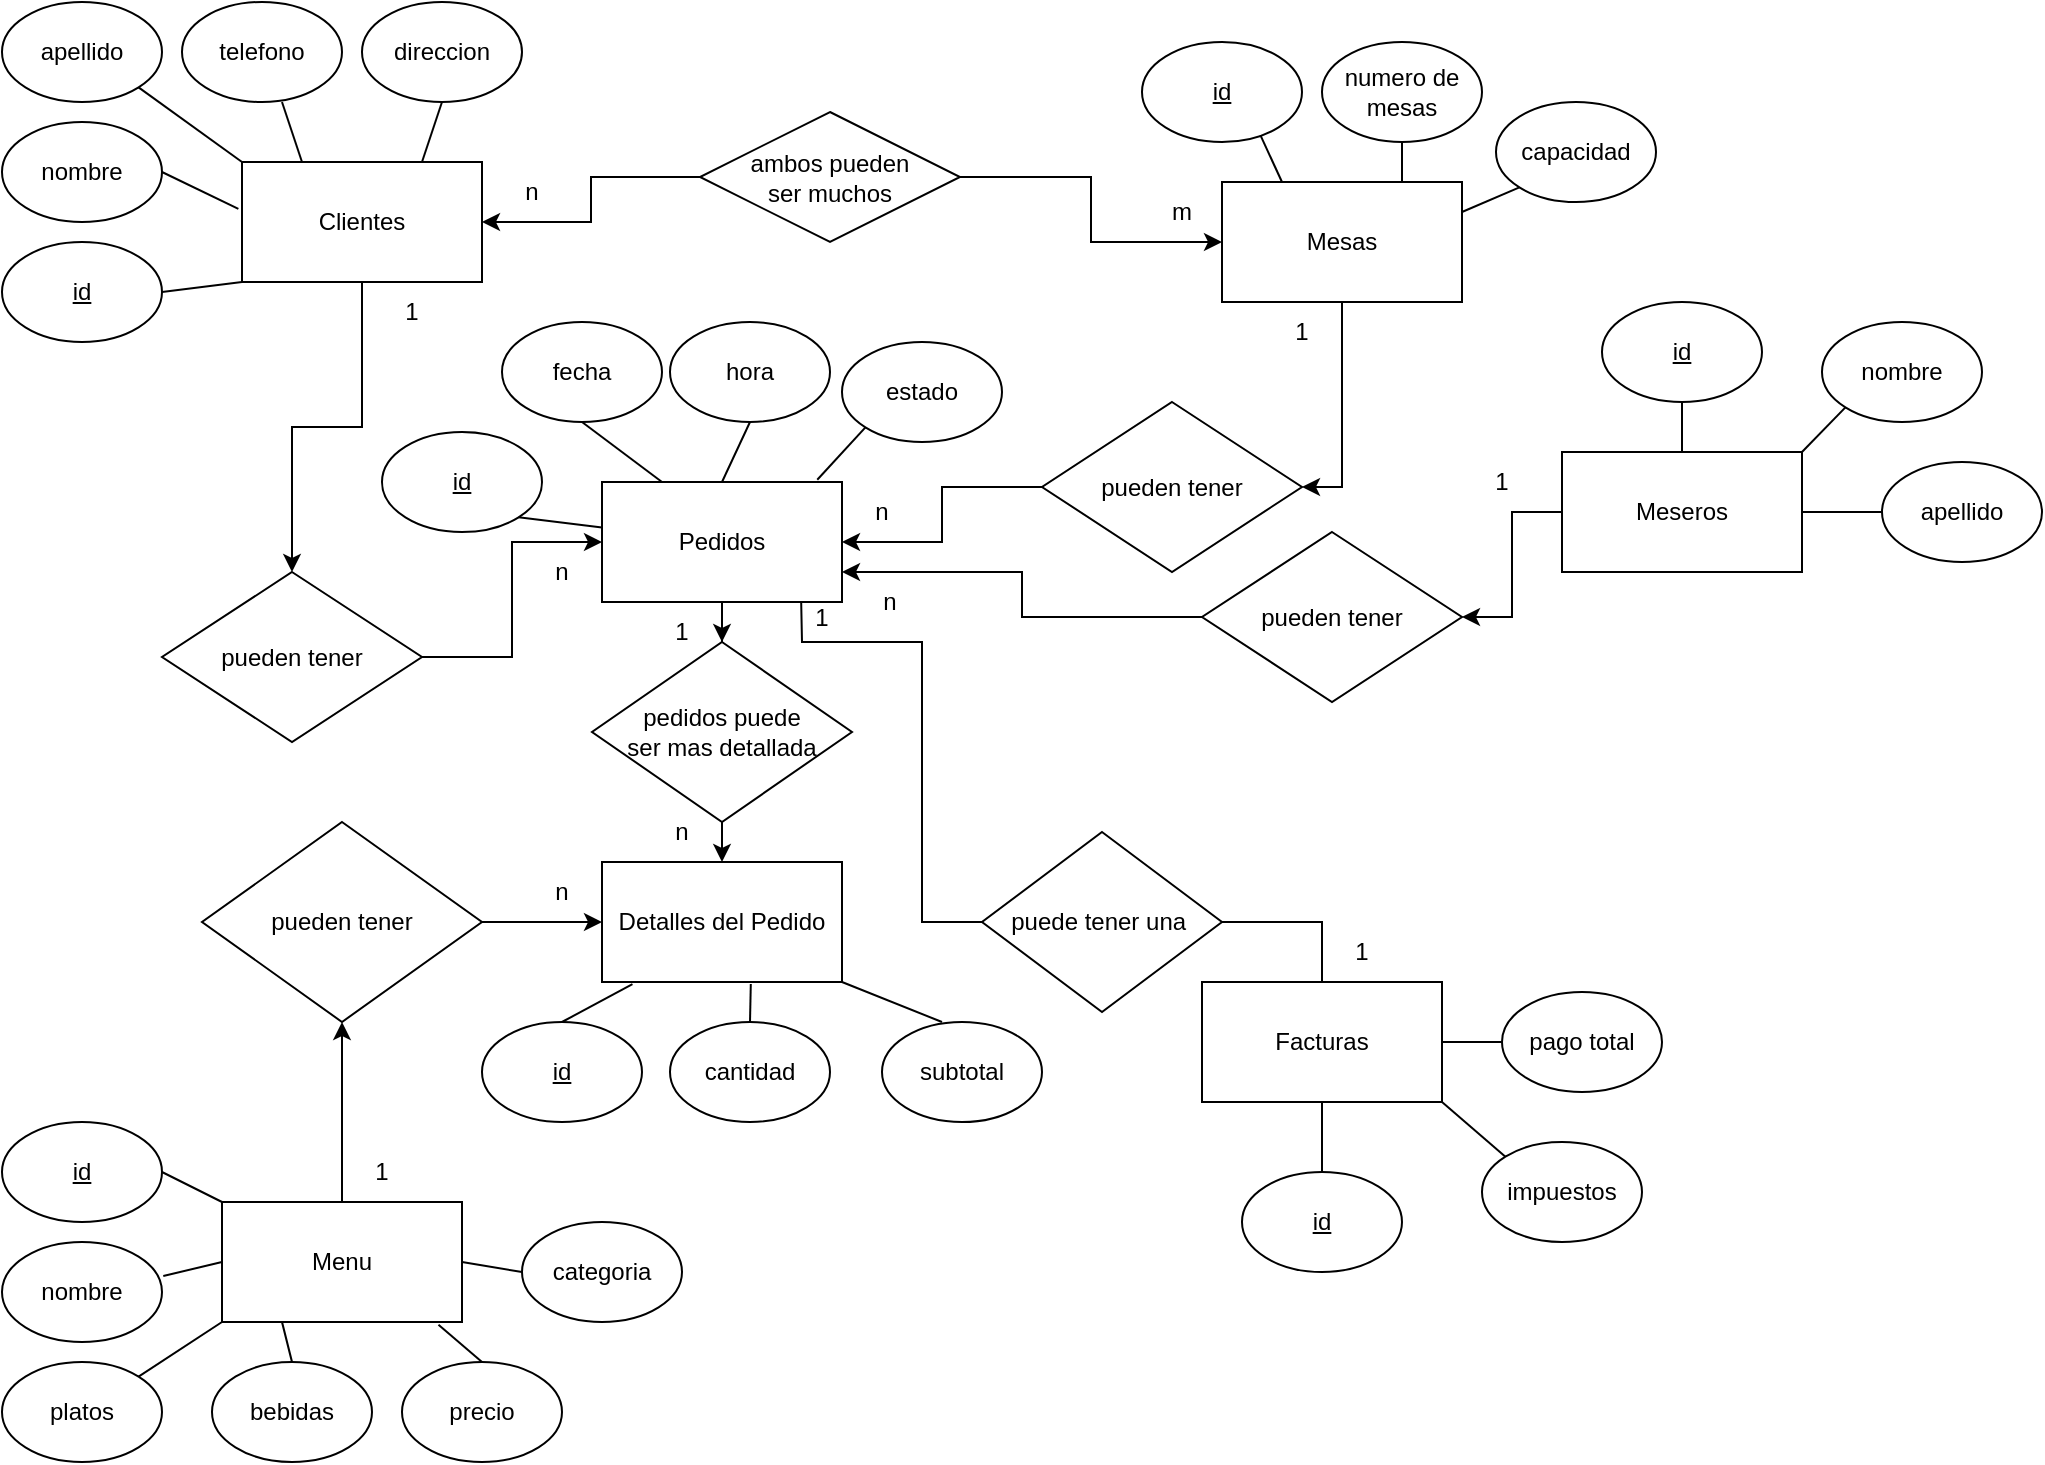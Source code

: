 <mxfile version="26.0.14">
  <diagram name="Página-1" id="WAFiXAsMAz0UJ1M0hnzs">
    <mxGraphModel dx="1050" dy="569" grid="1" gridSize="10" guides="1" tooltips="1" connect="1" arrows="1" fold="1" page="1" pageScale="1" pageWidth="827" pageHeight="1169" math="0" shadow="0">
      <root>
        <mxCell id="0" />
        <mxCell id="1" parent="0" />
        <mxCell id="Kp8BGL8UJKe5xmwrFvUl-74" style="edgeStyle=orthogonalEdgeStyle;rounded=0;orthogonalLoop=1;jettySize=auto;html=1;entryX=0.5;entryY=0;entryDx=0;entryDy=0;" parent="1" source="Kp8BGL8UJKe5xmwrFvUl-1" target="Kp8BGL8UJKe5xmwrFvUl-71" edge="1">
          <mxGeometry relative="1" as="geometry" />
        </mxCell>
        <mxCell id="Kp8BGL8UJKe5xmwrFvUl-1" value="Clientes" style="rounded=0;whiteSpace=wrap;html=1;" parent="1" vertex="1">
          <mxGeometry x="120" y="80" width="120" height="60" as="geometry" />
        </mxCell>
        <mxCell id="Kp8BGL8UJKe5xmwrFvUl-132" style="edgeStyle=orthogonalEdgeStyle;rounded=0;orthogonalLoop=1;jettySize=auto;html=1;entryX=0.5;entryY=0;entryDx=0;entryDy=0;" parent="1" source="Kp8BGL8UJKe5xmwrFvUl-2" target="Kp8BGL8UJKe5xmwrFvUl-131" edge="1">
          <mxGeometry relative="1" as="geometry" />
        </mxCell>
        <mxCell id="Kp8BGL8UJKe5xmwrFvUl-2" value="Pedidos" style="rounded=0;whiteSpace=wrap;html=1;" parent="1" vertex="1">
          <mxGeometry x="300" y="240" width="120" height="60" as="geometry" />
        </mxCell>
        <mxCell id="Kp8BGL8UJKe5xmwrFvUl-82" style="edgeStyle=orthogonalEdgeStyle;rounded=0;orthogonalLoop=1;jettySize=auto;html=1;entryX=1;entryY=0.5;entryDx=0;entryDy=0;" parent="1" source="Kp8BGL8UJKe5xmwrFvUl-3" target="Kp8BGL8UJKe5xmwrFvUl-80" edge="1">
          <mxGeometry relative="1" as="geometry" />
        </mxCell>
        <mxCell id="Kp8BGL8UJKe5xmwrFvUl-3" value="Mesas" style="rounded=0;whiteSpace=wrap;html=1;" parent="1" vertex="1">
          <mxGeometry x="610" y="90" width="120" height="60" as="geometry" />
        </mxCell>
        <mxCell id="Kp8BGL8UJKe5xmwrFvUl-119" style="edgeStyle=orthogonalEdgeStyle;rounded=0;orthogonalLoop=1;jettySize=auto;html=1;" parent="1" source="Kp8BGL8UJKe5xmwrFvUl-6" target="Kp8BGL8UJKe5xmwrFvUl-118" edge="1">
          <mxGeometry relative="1" as="geometry" />
        </mxCell>
        <mxCell id="Kp8BGL8UJKe5xmwrFvUl-6" value="Meseros" style="rounded=0;whiteSpace=wrap;html=1;" parent="1" vertex="1">
          <mxGeometry x="780" y="225" width="120" height="60" as="geometry" />
        </mxCell>
        <mxCell id="Kp8BGL8UJKe5xmwrFvUl-8" value="apellido" style="ellipse;whiteSpace=wrap;html=1;" parent="1" vertex="1">
          <mxGeometry width="80" height="50" as="geometry" />
        </mxCell>
        <mxCell id="Kp8BGL8UJKe5xmwrFvUl-10" value="telefono" style="ellipse;whiteSpace=wrap;html=1;" parent="1" vertex="1">
          <mxGeometry x="90" width="80" height="50" as="geometry" />
        </mxCell>
        <mxCell id="Kp8BGL8UJKe5xmwrFvUl-11" value="nombre" style="ellipse;whiteSpace=wrap;html=1;" parent="1" vertex="1">
          <mxGeometry y="60" width="80" height="50" as="geometry" />
        </mxCell>
        <mxCell id="Kp8BGL8UJKe5xmwrFvUl-12" value="&lt;u&gt;id&lt;/u&gt;" style="ellipse;whiteSpace=wrap;html=1;" parent="1" vertex="1">
          <mxGeometry y="120" width="80" height="50" as="geometry" />
        </mxCell>
        <mxCell id="Kp8BGL8UJKe5xmwrFvUl-13" value="direccion" style="ellipse;whiteSpace=wrap;html=1;" parent="1" vertex="1">
          <mxGeometry x="180" width="80" height="50" as="geometry" />
        </mxCell>
        <mxCell id="Kp8BGL8UJKe5xmwrFvUl-14" value="" style="endArrow=none;html=1;rounded=0;exitX=-0.015;exitY=0.39;exitDx=0;exitDy=0;exitPerimeter=0;entryX=1;entryY=0.5;entryDx=0;entryDy=0;" parent="1" source="Kp8BGL8UJKe5xmwrFvUl-1" target="Kp8BGL8UJKe5xmwrFvUl-11" edge="1">
          <mxGeometry width="50" height="50" relative="1" as="geometry">
            <mxPoint x="120" y="120" as="sourcePoint" />
            <mxPoint x="170" y="70" as="targetPoint" />
          </mxGeometry>
        </mxCell>
        <mxCell id="Kp8BGL8UJKe5xmwrFvUl-15" value="" style="endArrow=none;html=1;rounded=0;exitX=0;exitY=1;exitDx=0;exitDy=0;entryX=1;entryY=0.5;entryDx=0;entryDy=0;" parent="1" source="Kp8BGL8UJKe5xmwrFvUl-1" target="Kp8BGL8UJKe5xmwrFvUl-12" edge="1">
          <mxGeometry width="50" height="50" relative="1" as="geometry">
            <mxPoint x="130" y="130" as="sourcePoint" />
            <mxPoint x="180" y="80" as="targetPoint" />
          </mxGeometry>
        </mxCell>
        <mxCell id="Kp8BGL8UJKe5xmwrFvUl-16" value="" style="endArrow=none;html=1;rounded=0;exitX=0;exitY=0;exitDx=0;exitDy=0;entryX=1;entryY=1;entryDx=0;entryDy=0;" parent="1" source="Kp8BGL8UJKe5xmwrFvUl-1" target="Kp8BGL8UJKe5xmwrFvUl-8" edge="1">
          <mxGeometry width="50" height="50" relative="1" as="geometry">
            <mxPoint x="140" y="140" as="sourcePoint" />
            <mxPoint x="190" y="90" as="targetPoint" />
          </mxGeometry>
        </mxCell>
        <mxCell id="Kp8BGL8UJKe5xmwrFvUl-17" value="" style="endArrow=none;html=1;rounded=0;exitX=0.25;exitY=0;exitDx=0;exitDy=0;entryX=0.625;entryY=1;entryDx=0;entryDy=0;entryPerimeter=0;" parent="1" source="Kp8BGL8UJKe5xmwrFvUl-1" target="Kp8BGL8UJKe5xmwrFvUl-10" edge="1">
          <mxGeometry width="50" height="50" relative="1" as="geometry">
            <mxPoint x="150" y="150" as="sourcePoint" />
            <mxPoint x="200" y="100" as="targetPoint" />
          </mxGeometry>
        </mxCell>
        <mxCell id="Kp8BGL8UJKe5xmwrFvUl-18" value="" style="endArrow=none;html=1;rounded=0;exitX=0.75;exitY=0;exitDx=0;exitDy=0;entryX=0.5;entryY=1;entryDx=0;entryDy=0;" parent="1" source="Kp8BGL8UJKe5xmwrFvUl-1" target="Kp8BGL8UJKe5xmwrFvUl-13" edge="1">
          <mxGeometry width="50" height="50" relative="1" as="geometry">
            <mxPoint x="160" y="160" as="sourcePoint" />
            <mxPoint x="210" y="110" as="targetPoint" />
          </mxGeometry>
        </mxCell>
        <mxCell id="Kp8BGL8UJKe5xmwrFvUl-31" value="hora" style="ellipse;whiteSpace=wrap;html=1;" parent="1" vertex="1">
          <mxGeometry x="334" y="160" width="80" height="50" as="geometry" />
        </mxCell>
        <mxCell id="Kp8BGL8UJKe5xmwrFvUl-32" value="estado" style="ellipse;whiteSpace=wrap;html=1;" parent="1" vertex="1">
          <mxGeometry x="420" y="170" width="80" height="50" as="geometry" />
        </mxCell>
        <mxCell id="Kp8BGL8UJKe5xmwrFvUl-33" value="fecha" style="ellipse;whiteSpace=wrap;html=1;" parent="1" vertex="1">
          <mxGeometry x="250" y="160" width="80" height="50" as="geometry" />
        </mxCell>
        <mxCell id="Kp8BGL8UJKe5xmwrFvUl-34" value="&lt;u&gt;id&lt;/u&gt;" style="ellipse;whiteSpace=wrap;html=1;" parent="1" vertex="1">
          <mxGeometry x="190" y="215" width="80" height="50" as="geometry" />
        </mxCell>
        <mxCell id="Kp8BGL8UJKe5xmwrFvUl-36" value="&lt;u&gt;id&lt;/u&gt;" style="ellipse;whiteSpace=wrap;html=1;" parent="1" vertex="1">
          <mxGeometry x="570" y="20" width="80" height="50" as="geometry" />
        </mxCell>
        <mxCell id="Kp8BGL8UJKe5xmwrFvUl-38" value="numero de mesas" style="ellipse;whiteSpace=wrap;html=1;" parent="1" vertex="1">
          <mxGeometry x="660" y="20" width="80" height="50" as="geometry" />
        </mxCell>
        <mxCell id="Kp8BGL8UJKe5xmwrFvUl-39" value="capacidad" style="ellipse;whiteSpace=wrap;html=1;" parent="1" vertex="1">
          <mxGeometry x="747" y="50" width="80" height="50" as="geometry" />
        </mxCell>
        <mxCell id="Kp8BGL8UJKe5xmwrFvUl-40" value="" style="endArrow=none;html=1;rounded=0;exitX=0.25;exitY=0;exitDx=0;exitDy=0;entryX=0.74;entryY=0.932;entryDx=0;entryDy=0;entryPerimeter=0;" parent="1" source="Kp8BGL8UJKe5xmwrFvUl-3" target="Kp8BGL8UJKe5xmwrFvUl-36" edge="1">
          <mxGeometry width="50" height="50" relative="1" as="geometry">
            <mxPoint x="530" y="220" as="sourcePoint" />
            <mxPoint x="580" y="170" as="targetPoint" />
          </mxGeometry>
        </mxCell>
        <mxCell id="Kp8BGL8UJKe5xmwrFvUl-41" value="" style="endArrow=none;html=1;rounded=0;exitX=0.75;exitY=0;exitDx=0;exitDy=0;entryX=0.5;entryY=1;entryDx=0;entryDy=0;" parent="1" source="Kp8BGL8UJKe5xmwrFvUl-3" target="Kp8BGL8UJKe5xmwrFvUl-38" edge="1">
          <mxGeometry width="50" height="50" relative="1" as="geometry">
            <mxPoint x="540" y="230" as="sourcePoint" />
            <mxPoint x="590" y="180" as="targetPoint" />
          </mxGeometry>
        </mxCell>
        <mxCell id="Kp8BGL8UJKe5xmwrFvUl-42" value="" style="endArrow=none;html=1;rounded=0;exitX=1;exitY=0.25;exitDx=0;exitDy=0;entryX=0;entryY=1;entryDx=0;entryDy=0;" parent="1" source="Kp8BGL8UJKe5xmwrFvUl-3" target="Kp8BGL8UJKe5xmwrFvUl-39" edge="1">
          <mxGeometry width="50" height="50" relative="1" as="geometry">
            <mxPoint x="550" y="240" as="sourcePoint" />
            <mxPoint x="600" y="190" as="targetPoint" />
          </mxGeometry>
        </mxCell>
        <mxCell id="Kp8BGL8UJKe5xmwrFvUl-43" value="" style="endArrow=none;html=1;rounded=0;exitX=0.5;exitY=0;exitDx=0;exitDy=0;entryX=0.5;entryY=1;entryDx=0;entryDy=0;" parent="1" source="Kp8BGL8UJKe5xmwrFvUl-6" target="Kp8BGL8UJKe5xmwrFvUl-49" edge="1">
          <mxGeometry width="50" height="50" relative="1" as="geometry">
            <mxPoint x="515" y="260" as="sourcePoint" />
            <mxPoint x="565" y="210" as="targetPoint" />
          </mxGeometry>
        </mxCell>
        <mxCell id="Kp8BGL8UJKe5xmwrFvUl-44" value="" style="endArrow=none;html=1;rounded=0;exitX=1;exitY=0;exitDx=0;exitDy=0;entryX=0;entryY=1;entryDx=0;entryDy=0;" parent="1" source="Kp8BGL8UJKe5xmwrFvUl-6" target="Kp8BGL8UJKe5xmwrFvUl-48" edge="1">
          <mxGeometry width="50" height="50" relative="1" as="geometry">
            <mxPoint x="480" y="330" as="sourcePoint" />
            <mxPoint x="530" y="280" as="targetPoint" />
          </mxGeometry>
        </mxCell>
        <mxCell id="Kp8BGL8UJKe5xmwrFvUl-45" value="" style="endArrow=none;html=1;rounded=0;exitX=1;exitY=0.5;exitDx=0;exitDy=0;entryX=0;entryY=0.5;entryDx=0;entryDy=0;" parent="1" source="Kp8BGL8UJKe5xmwrFvUl-6" target="Kp8BGL8UJKe5xmwrFvUl-46" edge="1">
          <mxGeometry width="50" height="50" relative="1" as="geometry">
            <mxPoint x="560" y="380" as="sourcePoint" />
            <mxPoint x="610" y="330" as="targetPoint" />
          </mxGeometry>
        </mxCell>
        <mxCell id="Kp8BGL8UJKe5xmwrFvUl-46" value="apellido" style="ellipse;whiteSpace=wrap;html=1;" parent="1" vertex="1">
          <mxGeometry x="940" y="230" width="80" height="50" as="geometry" />
        </mxCell>
        <mxCell id="Kp8BGL8UJKe5xmwrFvUl-48" value="nombre" style="ellipse;whiteSpace=wrap;html=1;" parent="1" vertex="1">
          <mxGeometry x="910" y="160" width="80" height="50" as="geometry" />
        </mxCell>
        <mxCell id="Kp8BGL8UJKe5xmwrFvUl-49" value="&lt;u&gt;id&lt;/u&gt;" style="ellipse;whiteSpace=wrap;html=1;" parent="1" vertex="1">
          <mxGeometry x="800" y="150" width="80" height="50" as="geometry" />
        </mxCell>
        <mxCell id="Kp8BGL8UJKe5xmwrFvUl-62" value="" style="endArrow=none;html=1;rounded=0;exitX=0;exitY=1;exitDx=0;exitDy=0;entryX=0.897;entryY=-0.019;entryDx=0;entryDy=0;entryPerimeter=0;" parent="1" source="Kp8BGL8UJKe5xmwrFvUl-32" target="Kp8BGL8UJKe5xmwrFvUl-2" edge="1">
          <mxGeometry width="50" height="50" relative="1" as="geometry">
            <mxPoint x="460" y="260" as="sourcePoint" />
            <mxPoint x="390" y="260" as="targetPoint" />
          </mxGeometry>
        </mxCell>
        <mxCell id="Kp8BGL8UJKe5xmwrFvUl-64" value="" style="endArrow=none;html=1;rounded=0;exitX=0.5;exitY=1;exitDx=0;exitDy=0;entryX=0.5;entryY=0;entryDx=0;entryDy=0;" parent="1" source="Kp8BGL8UJKe5xmwrFvUl-31" target="Kp8BGL8UJKe5xmwrFvUl-2" edge="1">
          <mxGeometry width="50" height="50" relative="1" as="geometry">
            <mxPoint x="500" y="260" as="sourcePoint" />
            <mxPoint x="374" y="250" as="targetPoint" />
          </mxGeometry>
        </mxCell>
        <mxCell id="Kp8BGL8UJKe5xmwrFvUl-65" value="" style="endArrow=none;html=1;rounded=0;exitX=0.5;exitY=1;exitDx=0;exitDy=0;entryX=0.25;entryY=0;entryDx=0;entryDy=0;" parent="1" source="Kp8BGL8UJKe5xmwrFvUl-33" target="Kp8BGL8UJKe5xmwrFvUl-2" edge="1">
          <mxGeometry width="50" height="50" relative="1" as="geometry">
            <mxPoint x="430" y="250" as="sourcePoint" />
            <mxPoint x="320" y="260" as="targetPoint" />
          </mxGeometry>
        </mxCell>
        <mxCell id="Kp8BGL8UJKe5xmwrFvUl-66" value="" style="endArrow=none;html=1;rounded=0;exitX=1;exitY=1;exitDx=0;exitDy=0;" parent="1" source="Kp8BGL8UJKe5xmwrFvUl-34" target="Kp8BGL8UJKe5xmwrFvUl-2" edge="1">
          <mxGeometry width="50" height="50" relative="1" as="geometry">
            <mxPoint x="260" y="240" as="sourcePoint" />
            <mxPoint x="490" y="160" as="targetPoint" />
          </mxGeometry>
        </mxCell>
        <mxCell id="Kp8BGL8UJKe5xmwrFvUl-69" style="edgeStyle=orthogonalEdgeStyle;rounded=0;orthogonalLoop=1;jettySize=auto;html=1;entryX=1;entryY=0.5;entryDx=0;entryDy=0;exitX=0;exitY=0.5;exitDx=0;exitDy=0;" parent="1" source="fzwteb9I7236CV0HzrI4-1" target="Kp8BGL8UJKe5xmwrFvUl-1" edge="1">
          <mxGeometry relative="1" as="geometry">
            <mxPoint x="340" y="90" as="sourcePoint" />
          </mxGeometry>
        </mxCell>
        <mxCell id="Kp8BGL8UJKe5xmwrFvUl-121" style="edgeStyle=orthogonalEdgeStyle;rounded=0;orthogonalLoop=1;jettySize=auto;html=1;entryX=0;entryY=0.5;entryDx=0;entryDy=0;exitX=1;exitY=0.5;exitDx=0;exitDy=0;" parent="1" source="fzwteb9I7236CV0HzrI4-1" target="Kp8BGL8UJKe5xmwrFvUl-3" edge="1">
          <mxGeometry relative="1" as="geometry">
            <mxPoint x="470" y="90" as="sourcePoint" />
          </mxGeometry>
        </mxCell>
        <mxCell id="Kp8BGL8UJKe5xmwrFvUl-134" style="edgeStyle=orthogonalEdgeStyle;rounded=0;orthogonalLoop=1;jettySize=auto;html=1;entryX=0;entryY=0.5;entryDx=0;entryDy=0;" parent="1" source="Kp8BGL8UJKe5xmwrFvUl-71" target="Kp8BGL8UJKe5xmwrFvUl-2" edge="1">
          <mxGeometry relative="1" as="geometry" />
        </mxCell>
        <mxCell id="Kp8BGL8UJKe5xmwrFvUl-71" value="pueden tener" style="shape=rhombus;perimeter=rhombusPerimeter;whiteSpace=wrap;html=1;align=center;" parent="1" vertex="1">
          <mxGeometry x="80" y="285" width="130" height="85" as="geometry" />
        </mxCell>
        <mxCell id="Kp8BGL8UJKe5xmwrFvUl-127" style="edgeStyle=orthogonalEdgeStyle;rounded=0;orthogonalLoop=1;jettySize=auto;html=1;entryX=0;entryY=0.5;entryDx=0;entryDy=0;" parent="1" source="Kp8BGL8UJKe5xmwrFvUl-72" target="Kp8BGL8UJKe5xmwrFvUl-97" edge="1">
          <mxGeometry relative="1" as="geometry" />
        </mxCell>
        <mxCell id="Kp8BGL8UJKe5xmwrFvUl-72" value="pueden tener" style="shape=rhombus;perimeter=rhombusPerimeter;whiteSpace=wrap;html=1;align=center;" parent="1" vertex="1">
          <mxGeometry x="100" y="410" width="140" height="100" as="geometry" />
        </mxCell>
        <mxCell id="Kp8BGL8UJKe5xmwrFvUl-83" style="edgeStyle=orthogonalEdgeStyle;rounded=0;orthogonalLoop=1;jettySize=auto;html=1;exitX=0;exitY=0.5;exitDx=0;exitDy=0;entryX=1;entryY=0.5;entryDx=0;entryDy=0;" parent="1" source="Kp8BGL8UJKe5xmwrFvUl-80" target="Kp8BGL8UJKe5xmwrFvUl-2" edge="1">
          <mxGeometry relative="1" as="geometry" />
        </mxCell>
        <mxCell id="Kp8BGL8UJKe5xmwrFvUl-80" value="pueden tener" style="shape=rhombus;perimeter=rhombusPerimeter;whiteSpace=wrap;html=1;align=center;" parent="1" vertex="1">
          <mxGeometry x="520" y="200" width="130" height="85" as="geometry" />
        </mxCell>
        <mxCell id="Kp8BGL8UJKe5xmwrFvUl-126" style="edgeStyle=orthogonalEdgeStyle;rounded=0;orthogonalLoop=1;jettySize=auto;html=1;entryX=0.5;entryY=1;entryDx=0;entryDy=0;" parent="1" source="Kp8BGL8UJKe5xmwrFvUl-84" target="Kp8BGL8UJKe5xmwrFvUl-72" edge="1">
          <mxGeometry relative="1" as="geometry" />
        </mxCell>
        <mxCell id="Kp8BGL8UJKe5xmwrFvUl-84" value="Menu" style="rounded=0;whiteSpace=wrap;html=1;" parent="1" vertex="1">
          <mxGeometry x="110" y="600" width="120" height="60" as="geometry" />
        </mxCell>
        <mxCell id="Kp8BGL8UJKe5xmwrFvUl-85" value="&lt;u&gt;id&lt;/u&gt;" style="ellipse;whiteSpace=wrap;html=1;" parent="1" vertex="1">
          <mxGeometry y="560" width="80" height="50" as="geometry" />
        </mxCell>
        <mxCell id="Kp8BGL8UJKe5xmwrFvUl-86" value="nombre" style="ellipse;whiteSpace=wrap;html=1;" parent="1" vertex="1">
          <mxGeometry y="620" width="80" height="50" as="geometry" />
        </mxCell>
        <mxCell id="Kp8BGL8UJKe5xmwrFvUl-87" value="categoria" style="ellipse;whiteSpace=wrap;html=1;" parent="1" vertex="1">
          <mxGeometry x="260" y="610" width="80" height="50" as="geometry" />
        </mxCell>
        <mxCell id="Kp8BGL8UJKe5xmwrFvUl-88" value="precio" style="ellipse;whiteSpace=wrap;html=1;" parent="1" vertex="1">
          <mxGeometry x="200" y="680" width="80" height="50" as="geometry" />
        </mxCell>
        <mxCell id="Kp8BGL8UJKe5xmwrFvUl-89" value="bebidas" style="ellipse;whiteSpace=wrap;html=1;" parent="1" vertex="1">
          <mxGeometry x="105" y="680" width="80" height="50" as="geometry" />
        </mxCell>
        <mxCell id="Kp8BGL8UJKe5xmwrFvUl-90" value="platos" style="ellipse;whiteSpace=wrap;html=1;" parent="1" vertex="1">
          <mxGeometry y="680" width="80" height="50" as="geometry" />
        </mxCell>
        <mxCell id="Kp8BGL8UJKe5xmwrFvUl-91" value="" style="endArrow=none;html=1;rounded=0;exitX=1;exitY=0.5;exitDx=0;exitDy=0;entryX=0;entryY=0.5;entryDx=0;entryDy=0;" parent="1" source="Kp8BGL8UJKe5xmwrFvUl-84" target="Kp8BGL8UJKe5xmwrFvUl-87" edge="1">
          <mxGeometry width="50" height="50" relative="1" as="geometry">
            <mxPoint x="210" y="350" as="sourcePoint" />
            <mxPoint x="170" y="355" as="targetPoint" />
          </mxGeometry>
        </mxCell>
        <mxCell id="Kp8BGL8UJKe5xmwrFvUl-92" value="" style="endArrow=none;html=1;rounded=0;exitX=0.902;exitY=1.023;exitDx=0;exitDy=0;entryX=0.5;entryY=0;entryDx=0;entryDy=0;exitPerimeter=0;" parent="1" source="Kp8BGL8UJKe5xmwrFvUl-84" target="Kp8BGL8UJKe5xmwrFvUl-88" edge="1">
          <mxGeometry width="50" height="50" relative="1" as="geometry">
            <mxPoint x="220" y="360" as="sourcePoint" />
            <mxPoint x="180" y="365" as="targetPoint" />
          </mxGeometry>
        </mxCell>
        <mxCell id="Kp8BGL8UJKe5xmwrFvUl-93" value="" style="endArrow=none;html=1;rounded=0;exitX=0.25;exitY=1;exitDx=0;exitDy=0;entryX=0.5;entryY=0;entryDx=0;entryDy=0;" parent="1" source="Kp8BGL8UJKe5xmwrFvUl-84" target="Kp8BGL8UJKe5xmwrFvUl-89" edge="1">
          <mxGeometry width="50" height="50" relative="1" as="geometry">
            <mxPoint x="230" y="370" as="sourcePoint" />
            <mxPoint x="190" y="375" as="targetPoint" />
          </mxGeometry>
        </mxCell>
        <mxCell id="Kp8BGL8UJKe5xmwrFvUl-94" value="" style="endArrow=none;html=1;rounded=0;exitX=0;exitY=1;exitDx=0;exitDy=0;entryX=1;entryY=0;entryDx=0;entryDy=0;" parent="1" source="Kp8BGL8UJKe5xmwrFvUl-84" target="Kp8BGL8UJKe5xmwrFvUl-90" edge="1">
          <mxGeometry width="50" height="50" relative="1" as="geometry">
            <mxPoint x="240" y="380" as="sourcePoint" />
            <mxPoint x="200" y="385" as="targetPoint" />
          </mxGeometry>
        </mxCell>
        <mxCell id="Kp8BGL8UJKe5xmwrFvUl-95" value="" style="endArrow=none;html=1;rounded=0;entryX=1.008;entryY=0.34;entryDx=0;entryDy=0;entryPerimeter=0;exitX=0;exitY=0.5;exitDx=0;exitDy=0;" parent="1" source="Kp8BGL8UJKe5xmwrFvUl-84" target="Kp8BGL8UJKe5xmwrFvUl-86" edge="1">
          <mxGeometry width="50" height="50" relative="1" as="geometry">
            <mxPoint x="190" y="620" as="sourcePoint" />
            <mxPoint x="210" y="395" as="targetPoint" />
          </mxGeometry>
        </mxCell>
        <mxCell id="Kp8BGL8UJKe5xmwrFvUl-96" value="" style="endArrow=none;html=1;rounded=0;exitX=0;exitY=0;exitDx=0;exitDy=0;entryX=1;entryY=0.5;entryDx=0;entryDy=0;" parent="1" source="Kp8BGL8UJKe5xmwrFvUl-84" target="Kp8BGL8UJKe5xmwrFvUl-85" edge="1">
          <mxGeometry width="50" height="50" relative="1" as="geometry">
            <mxPoint x="260" y="400" as="sourcePoint" />
            <mxPoint x="220" y="405" as="targetPoint" />
          </mxGeometry>
        </mxCell>
        <mxCell id="Kp8BGL8UJKe5xmwrFvUl-97" value="Detalles del Pedido" style="rounded=0;whiteSpace=wrap;html=1;" parent="1" vertex="1">
          <mxGeometry x="300" y="430" width="120" height="60" as="geometry" />
        </mxCell>
        <mxCell id="Kp8BGL8UJKe5xmwrFvUl-98" value="&lt;u&gt;id&lt;/u&gt;" style="ellipse;whiteSpace=wrap;html=1;" parent="1" vertex="1">
          <mxGeometry x="240" y="510" width="80" height="50" as="geometry" />
        </mxCell>
        <mxCell id="Kp8BGL8UJKe5xmwrFvUl-99" value="cantidad" style="ellipse;whiteSpace=wrap;html=1;" parent="1" vertex="1">
          <mxGeometry x="334" y="510" width="80" height="50" as="geometry" />
        </mxCell>
        <mxCell id="Kp8BGL8UJKe5xmwrFvUl-100" value="subtotal" style="ellipse;whiteSpace=wrap;html=1;" parent="1" vertex="1">
          <mxGeometry x="440" y="510" width="80" height="50" as="geometry" />
        </mxCell>
        <mxCell id="Kp8BGL8UJKe5xmwrFvUl-101" value="" style="endArrow=none;html=1;rounded=0;exitX=0.127;exitY=1.017;exitDx=0;exitDy=0;entryX=0.5;entryY=0;entryDx=0;entryDy=0;exitPerimeter=0;" parent="1" source="Kp8BGL8UJKe5xmwrFvUl-97" target="Kp8BGL8UJKe5xmwrFvUl-98" edge="1">
          <mxGeometry width="50" height="50" relative="1" as="geometry">
            <mxPoint x="880" y="460" as="sourcePoint" />
            <mxPoint x="900" y="430" as="targetPoint" />
          </mxGeometry>
        </mxCell>
        <mxCell id="Kp8BGL8UJKe5xmwrFvUl-102" value="" style="endArrow=none;html=1;rounded=0;exitX=0.5;exitY=0;exitDx=0;exitDy=0;entryX=0.62;entryY=1.017;entryDx=0;entryDy=0;entryPerimeter=0;" parent="1" source="Kp8BGL8UJKe5xmwrFvUl-99" target="Kp8BGL8UJKe5xmwrFvUl-97" edge="1">
          <mxGeometry width="50" height="50" relative="1" as="geometry">
            <mxPoint x="810" y="670" as="sourcePoint" />
            <mxPoint x="830" y="640" as="targetPoint" />
          </mxGeometry>
        </mxCell>
        <mxCell id="Kp8BGL8UJKe5xmwrFvUl-103" value="" style="endArrow=none;html=1;rounded=0;exitX=0.375;exitY=0;exitDx=0;exitDy=0;entryX=1;entryY=1;entryDx=0;entryDy=0;exitPerimeter=0;" parent="1" source="Kp8BGL8UJKe5xmwrFvUl-100" target="Kp8BGL8UJKe5xmwrFvUl-97" edge="1">
          <mxGeometry width="50" height="50" relative="1" as="geometry">
            <mxPoint x="810" y="695" as="sourcePoint" />
            <mxPoint x="830" y="665" as="targetPoint" />
          </mxGeometry>
        </mxCell>
        <mxCell id="Kp8BGL8UJKe5xmwrFvUl-104" value="Facturas" style="rounded=0;whiteSpace=wrap;html=1;" parent="1" vertex="1">
          <mxGeometry x="600" y="490" width="120" height="60" as="geometry" />
        </mxCell>
        <mxCell id="Kp8BGL8UJKe5xmwrFvUl-105" value="pago total" style="ellipse;whiteSpace=wrap;html=1;" parent="1" vertex="1">
          <mxGeometry x="750" y="495" width="80" height="50" as="geometry" />
        </mxCell>
        <mxCell id="Kp8BGL8UJKe5xmwrFvUl-106" value="impuestos" style="ellipse;whiteSpace=wrap;html=1;" parent="1" vertex="1">
          <mxGeometry x="740" y="570" width="80" height="50" as="geometry" />
        </mxCell>
        <mxCell id="Kp8BGL8UJKe5xmwrFvUl-107" value="&lt;u&gt;id&lt;/u&gt;" style="ellipse;whiteSpace=wrap;html=1;" parent="1" vertex="1">
          <mxGeometry x="620" y="585" width="80" height="50" as="geometry" />
        </mxCell>
        <mxCell id="Kp8BGL8UJKe5xmwrFvUl-108" value="" style="endArrow=none;html=1;rounded=0;entryX=0.5;entryY=1;entryDx=0;entryDy=0;exitX=0.5;exitY=0;exitDx=0;exitDy=0;" parent="1" source="Kp8BGL8UJKe5xmwrFvUl-107" target="Kp8BGL8UJKe5xmwrFvUl-104" edge="1">
          <mxGeometry width="50" height="50" relative="1" as="geometry">
            <mxPoint x="680" y="580" as="sourcePoint" />
            <mxPoint x="980" y="310" as="targetPoint" />
          </mxGeometry>
        </mxCell>
        <mxCell id="Kp8BGL8UJKe5xmwrFvUl-109" value="" style="endArrow=none;html=1;rounded=0;exitX=0;exitY=0;exitDx=0;exitDy=0;entryX=1;entryY=1;entryDx=0;entryDy=0;" parent="1" source="Kp8BGL8UJKe5xmwrFvUl-106" target="Kp8BGL8UJKe5xmwrFvUl-104" edge="1">
          <mxGeometry width="50" height="50" relative="1" as="geometry">
            <mxPoint x="970" y="350" as="sourcePoint" />
            <mxPoint x="990" y="320" as="targetPoint" />
          </mxGeometry>
        </mxCell>
        <mxCell id="Kp8BGL8UJKe5xmwrFvUl-110" value="" style="endArrow=none;html=1;rounded=0;exitX=0;exitY=0.5;exitDx=0;exitDy=0;entryX=1;entryY=0.5;entryDx=0;entryDy=0;" parent="1" source="Kp8BGL8UJKe5xmwrFvUl-105" target="Kp8BGL8UJKe5xmwrFvUl-104" edge="1">
          <mxGeometry width="50" height="50" relative="1" as="geometry">
            <mxPoint x="980" y="360" as="sourcePoint" />
            <mxPoint x="1000" y="330" as="targetPoint" />
          </mxGeometry>
        </mxCell>
        <mxCell id="Kp8BGL8UJKe5xmwrFvUl-122" style="edgeStyle=orthogonalEdgeStyle;rounded=0;orthogonalLoop=1;jettySize=auto;html=1;entryX=1;entryY=0.75;entryDx=0;entryDy=0;" parent="1" source="Kp8BGL8UJKe5xmwrFvUl-118" target="Kp8BGL8UJKe5xmwrFvUl-2" edge="1">
          <mxGeometry relative="1" as="geometry" />
        </mxCell>
        <mxCell id="Kp8BGL8UJKe5xmwrFvUl-118" value="pueden tener" style="shape=rhombus;perimeter=rhombusPerimeter;whiteSpace=wrap;html=1;align=center;" parent="1" vertex="1">
          <mxGeometry x="600" y="265" width="130" height="85" as="geometry" />
        </mxCell>
        <mxCell id="Kp8BGL8UJKe5xmwrFvUl-128" value="" style="endArrow=none;html=1;rounded=0;entryX=0;entryY=0.5;entryDx=0;entryDy=0;exitX=0.83;exitY=1.006;exitDx=0;exitDy=0;exitPerimeter=0;" parent="1" source="Kp8BGL8UJKe5xmwrFvUl-2" target="Kp8BGL8UJKe5xmwrFvUl-129" edge="1">
          <mxGeometry relative="1" as="geometry">
            <mxPoint x="440" y="320" as="sourcePoint" />
            <mxPoint x="550" y="430" as="targetPoint" />
            <Array as="points">
              <mxPoint x="400" y="320" />
              <mxPoint x="460" y="320" />
              <mxPoint x="460" y="460" />
            </Array>
          </mxGeometry>
        </mxCell>
        <mxCell id="Kp8BGL8UJKe5xmwrFvUl-129" value="puede tener una&amp;nbsp;" style="shape=rhombus;perimeter=rhombusPerimeter;whiteSpace=wrap;html=1;align=center;" parent="1" vertex="1">
          <mxGeometry x="490" y="415" width="120" height="90" as="geometry" />
        </mxCell>
        <mxCell id="Kp8BGL8UJKe5xmwrFvUl-130" value="" style="endArrow=none;html=1;rounded=0;exitX=1;exitY=0.5;exitDx=0;exitDy=0;entryX=0.5;entryY=0;entryDx=0;entryDy=0;" parent="1" source="Kp8BGL8UJKe5xmwrFvUl-129" target="Kp8BGL8UJKe5xmwrFvUl-104" edge="1">
          <mxGeometry relative="1" as="geometry">
            <mxPoint x="770" y="390" as="sourcePoint" />
            <mxPoint x="660" y="480" as="targetPoint" />
            <Array as="points">
              <mxPoint x="660" y="460" />
            </Array>
          </mxGeometry>
        </mxCell>
        <mxCell id="Kp8BGL8UJKe5xmwrFvUl-133" style="edgeStyle=orthogonalEdgeStyle;rounded=0;orthogonalLoop=1;jettySize=auto;html=1;exitX=0.5;exitY=1;exitDx=0;exitDy=0;entryX=0.5;entryY=0;entryDx=0;entryDy=0;" parent="1" source="Kp8BGL8UJKe5xmwrFvUl-131" target="Kp8BGL8UJKe5xmwrFvUl-97" edge="1">
          <mxGeometry relative="1" as="geometry" />
        </mxCell>
        <mxCell id="Kp8BGL8UJKe5xmwrFvUl-131" value="pedidos puede&lt;div&gt;ser mas detallada&lt;/div&gt;" style="shape=rhombus;perimeter=rhombusPerimeter;whiteSpace=wrap;html=1;align=center;" parent="1" vertex="1">
          <mxGeometry x="295" y="320" width="130" height="90" as="geometry" />
        </mxCell>
        <mxCell id="Kp8BGL8UJKe5xmwrFvUl-139" value="n" style="text;html=1;align=center;verticalAlign=middle;whiteSpace=wrap;rounded=0;" parent="1" vertex="1">
          <mxGeometry x="235" y="80" width="60" height="30" as="geometry" />
        </mxCell>
        <mxCell id="Kp8BGL8UJKe5xmwrFvUl-140" value="m" style="text;html=1;align=center;verticalAlign=middle;whiteSpace=wrap;rounded=0;" parent="1" vertex="1">
          <mxGeometry x="560" y="90" width="60" height="30" as="geometry" />
        </mxCell>
        <mxCell id="Kp8BGL8UJKe5xmwrFvUl-141" value="1" style="text;html=1;align=center;verticalAlign=middle;whiteSpace=wrap;rounded=0;" parent="1" vertex="1">
          <mxGeometry x="175" y="140" width="60" height="30" as="geometry" />
        </mxCell>
        <mxCell id="Kp8BGL8UJKe5xmwrFvUl-144" value="n" style="text;html=1;align=center;verticalAlign=middle;whiteSpace=wrap;rounded=0;" parent="1" vertex="1">
          <mxGeometry x="250" y="270" width="60" height="30" as="geometry" />
        </mxCell>
        <mxCell id="Kp8BGL8UJKe5xmwrFvUl-145" value="1" style="text;html=1;align=center;verticalAlign=middle;whiteSpace=wrap;rounded=0;" parent="1" vertex="1">
          <mxGeometry x="310" y="300" width="60" height="30" as="geometry" />
        </mxCell>
        <mxCell id="Kp8BGL8UJKe5xmwrFvUl-146" value="n" style="text;html=1;align=center;verticalAlign=middle;whiteSpace=wrap;rounded=0;" parent="1" vertex="1">
          <mxGeometry x="410" y="240" width="60" height="30" as="geometry" />
        </mxCell>
        <mxCell id="Kp8BGL8UJKe5xmwrFvUl-147" value="n" style="text;html=1;align=center;verticalAlign=middle;whiteSpace=wrap;rounded=0;" parent="1" vertex="1">
          <mxGeometry x="414" y="285" width="60" height="30" as="geometry" />
        </mxCell>
        <mxCell id="Kp8BGL8UJKe5xmwrFvUl-150" value="1" style="text;html=1;align=center;verticalAlign=middle;whiteSpace=wrap;rounded=0;" parent="1" vertex="1">
          <mxGeometry x="380" y="292.5" width="60" height="30" as="geometry" />
        </mxCell>
        <mxCell id="Kp8BGL8UJKe5xmwrFvUl-151" value="1" style="text;html=1;align=center;verticalAlign=middle;whiteSpace=wrap;rounded=0;" parent="1" vertex="1">
          <mxGeometry x="620" y="150" width="60" height="30" as="geometry" />
        </mxCell>
        <mxCell id="Kp8BGL8UJKe5xmwrFvUl-155" value="1" style="text;html=1;align=center;verticalAlign=middle;whiteSpace=wrap;rounded=0;" parent="1" vertex="1">
          <mxGeometry x="720" y="225" width="60" height="30" as="geometry" />
        </mxCell>
        <mxCell id="Kp8BGL8UJKe5xmwrFvUl-157" value="1" style="text;html=1;align=center;verticalAlign=middle;whiteSpace=wrap;rounded=0;" parent="1" vertex="1">
          <mxGeometry x="650" y="460" width="60" height="30" as="geometry" />
        </mxCell>
        <mxCell id="Kp8BGL8UJKe5xmwrFvUl-158" value="n" style="text;html=1;align=center;verticalAlign=middle;whiteSpace=wrap;rounded=0;" parent="1" vertex="1">
          <mxGeometry x="310" y="400" width="60" height="30" as="geometry" />
        </mxCell>
        <mxCell id="Kp8BGL8UJKe5xmwrFvUl-159" value="n" style="text;html=1;align=center;verticalAlign=middle;whiteSpace=wrap;rounded=0;" parent="1" vertex="1">
          <mxGeometry x="250" y="430" width="60" height="30" as="geometry" />
        </mxCell>
        <mxCell id="Kp8BGL8UJKe5xmwrFvUl-162" value="1" style="text;html=1;align=center;verticalAlign=middle;whiteSpace=wrap;rounded=0;" parent="1" vertex="1">
          <mxGeometry x="160" y="570" width="60" height="30" as="geometry" />
        </mxCell>
        <mxCell id="fzwteb9I7236CV0HzrI4-1" value="ambos pueden&lt;div&gt;ser muchos&lt;/div&gt;" style="shape=rhombus;perimeter=rhombusPerimeter;whiteSpace=wrap;html=1;align=center;" vertex="1" parent="1">
          <mxGeometry x="349" y="55" width="130" height="65" as="geometry" />
        </mxCell>
      </root>
    </mxGraphModel>
  </diagram>
</mxfile>

